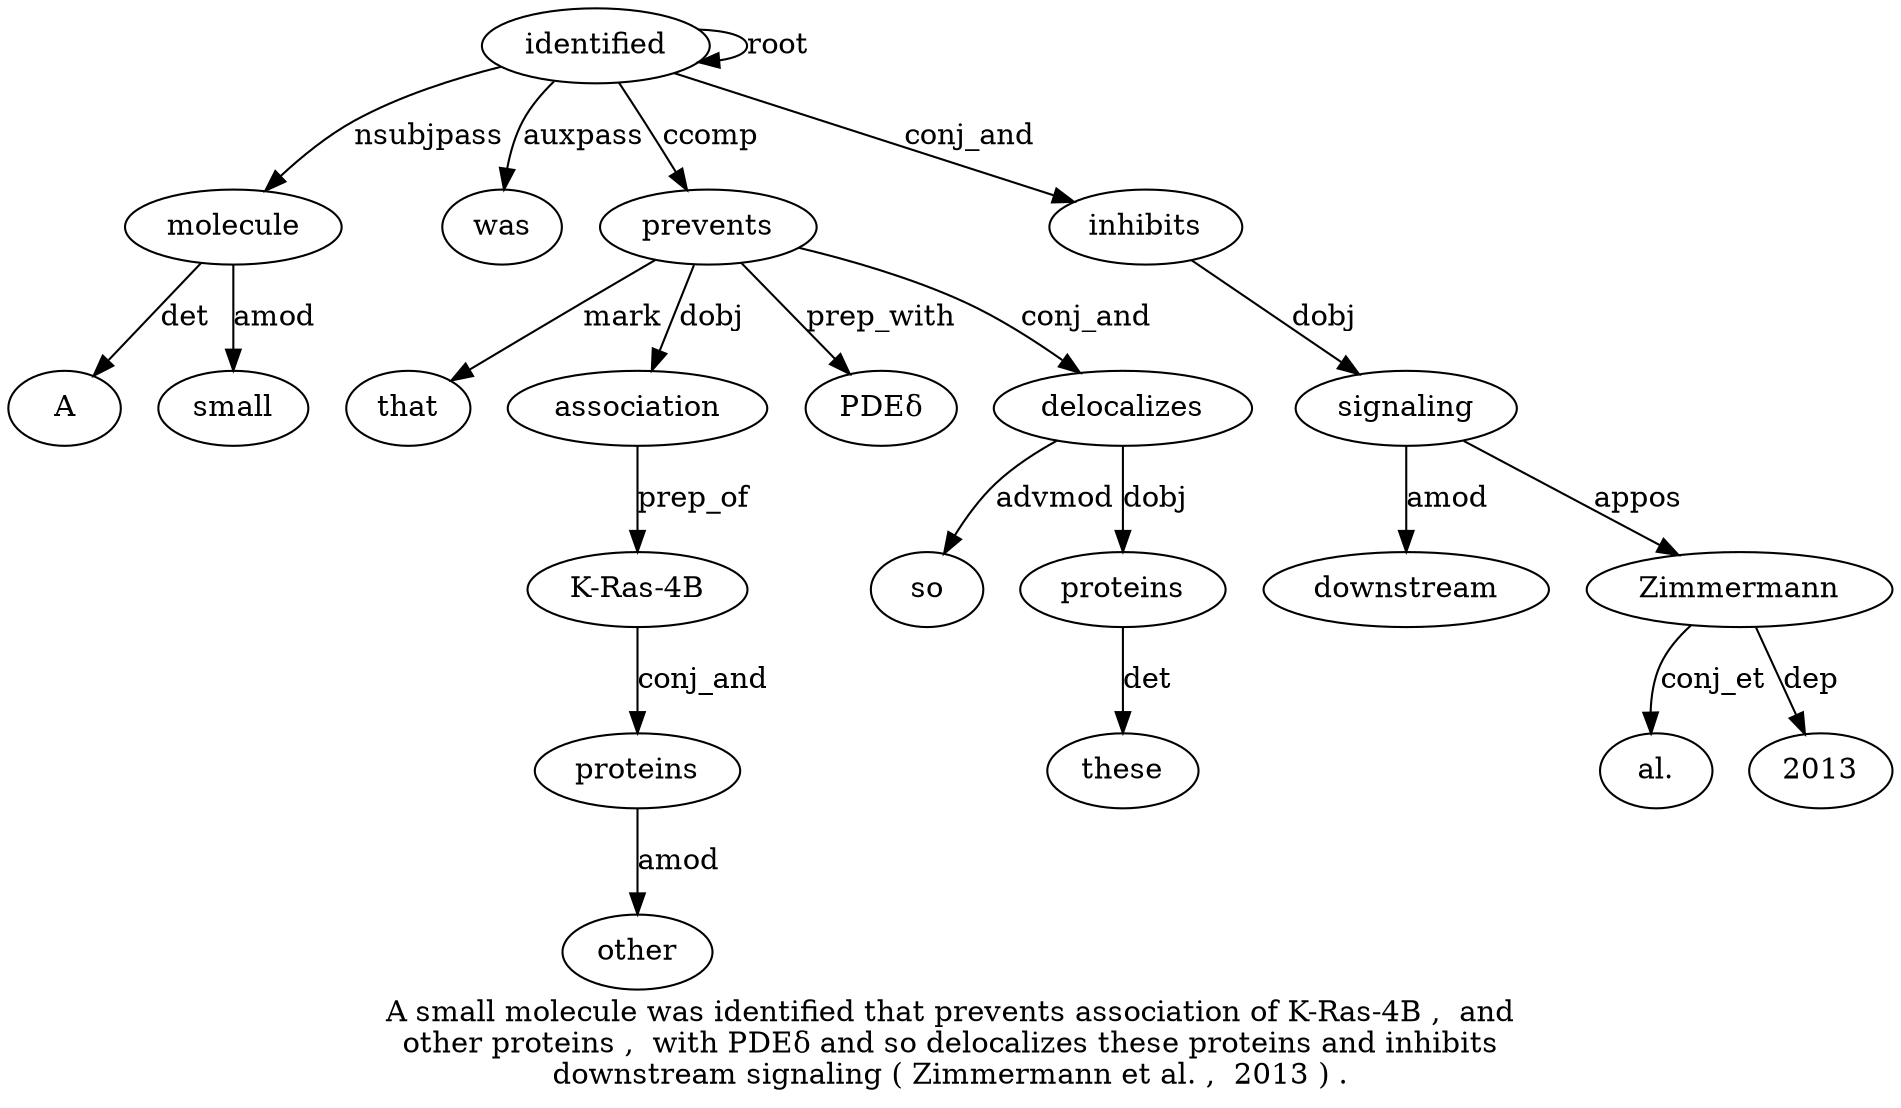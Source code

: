 digraph "A small molecule was identified that prevents association of K-Ras-4B ,  and other proteins ,  with PDEδ and so delocalizes these proteins and inhibits downstream signaling ( Zimmermann et al. ,  2013 ) ." {
label="A small molecule was identified that prevents association of K-Ras-4B ,  and
other proteins ,  with PDEδ and so delocalizes these proteins and inhibits
downstream signaling ( Zimmermann et al. ,  2013 ) .";
molecule3 [style=filled, fillcolor=white, label=molecule];
A1 [style=filled, fillcolor=white, label=A];
molecule3 -> A1  [label=det];
small2 [style=filled, fillcolor=white, label=small];
molecule3 -> small2  [label=amod];
identified5 [style=filled, fillcolor=white, label=identified];
identified5 -> molecule3  [label=nsubjpass];
was4 [style=filled, fillcolor=white, label=was];
identified5 -> was4  [label=auxpass];
identified5 -> identified5  [label=root];
prevents7 [style=filled, fillcolor=white, label=prevents];
that6 [style=filled, fillcolor=white, label=that];
prevents7 -> that6  [label=mark];
identified5 -> prevents7  [label=ccomp];
association8 [style=filled, fillcolor=white, label=association];
prevents7 -> association8  [label=dobj];
"K-Ras-4B10" [style=filled, fillcolor=white, label="K-Ras-4B"];
association8 -> "K-Ras-4B10"  [label=prep_of];
proteins14 [style=filled, fillcolor=white, label=proteins];
other13 [style=filled, fillcolor=white, label=other];
proteins14 -> other13  [label=amod];
"K-Ras-4B10" -> proteins14  [label=conj_and];
"PDEδ17" [style=filled, fillcolor=white, label="PDEδ"];
prevents7 -> "PDEδ17"  [label=prep_with];
delocalizes20 [style=filled, fillcolor=white, label=delocalizes];
so19 [style=filled, fillcolor=white, label=so];
delocalizes20 -> so19  [label=advmod];
prevents7 -> delocalizes20  [label=conj_and];
proteins22 [style=filled, fillcolor=white, label=proteins];
these21 [style=filled, fillcolor=white, label=these];
proteins22 -> these21  [label=det];
delocalizes20 -> proteins22  [label=dobj];
inhibits24 [style=filled, fillcolor=white, label=inhibits];
identified5 -> inhibits24  [label=conj_and];
signaling26 [style=filled, fillcolor=white, label=signaling];
downstream25 [style=filled, fillcolor=white, label=downstream];
signaling26 -> downstream25  [label=amod];
inhibits24 -> signaling26  [label=dobj];
Zimmermann28 [style=filled, fillcolor=white, label=Zimmermann];
signaling26 -> Zimmermann28  [label=appos];
"al.30" [style=filled, fillcolor=white, label="al."];
Zimmermann28 -> "al.30"  [label=conj_et];
2013 [style=filled, fillcolor=white, label=2013];
Zimmermann28 -> 2013  [label=dep];
}

